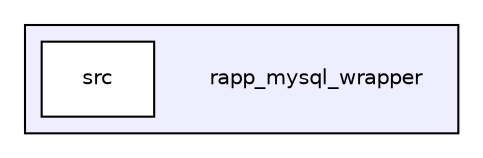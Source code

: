 digraph "/home/travis/rapp_temp/rapp-platform/rapp_mysql_wrapper" {
  compound=true
  node [ fontsize="10", fontname="Helvetica"];
  edge [ labelfontsize="10", labelfontname="Helvetica"];
  subgraph clusterdir_674eda42ad24b3cf1bba3dd14db58d10 {
    graph [ bgcolor="#eeeeff", pencolor="black", label="" URL="dir_674eda42ad24b3cf1bba3dd14db58d10.html"];
    dir_674eda42ad24b3cf1bba3dd14db58d10 [shape=plaintext label="rapp_mysql_wrapper"];
    dir_2b3b3bda7ec80e142a5ac27564df09f7 [shape=box label="src" color="black" fillcolor="white" style="filled" URL="dir_2b3b3bda7ec80e142a5ac27564df09f7.html"];
  }
}
